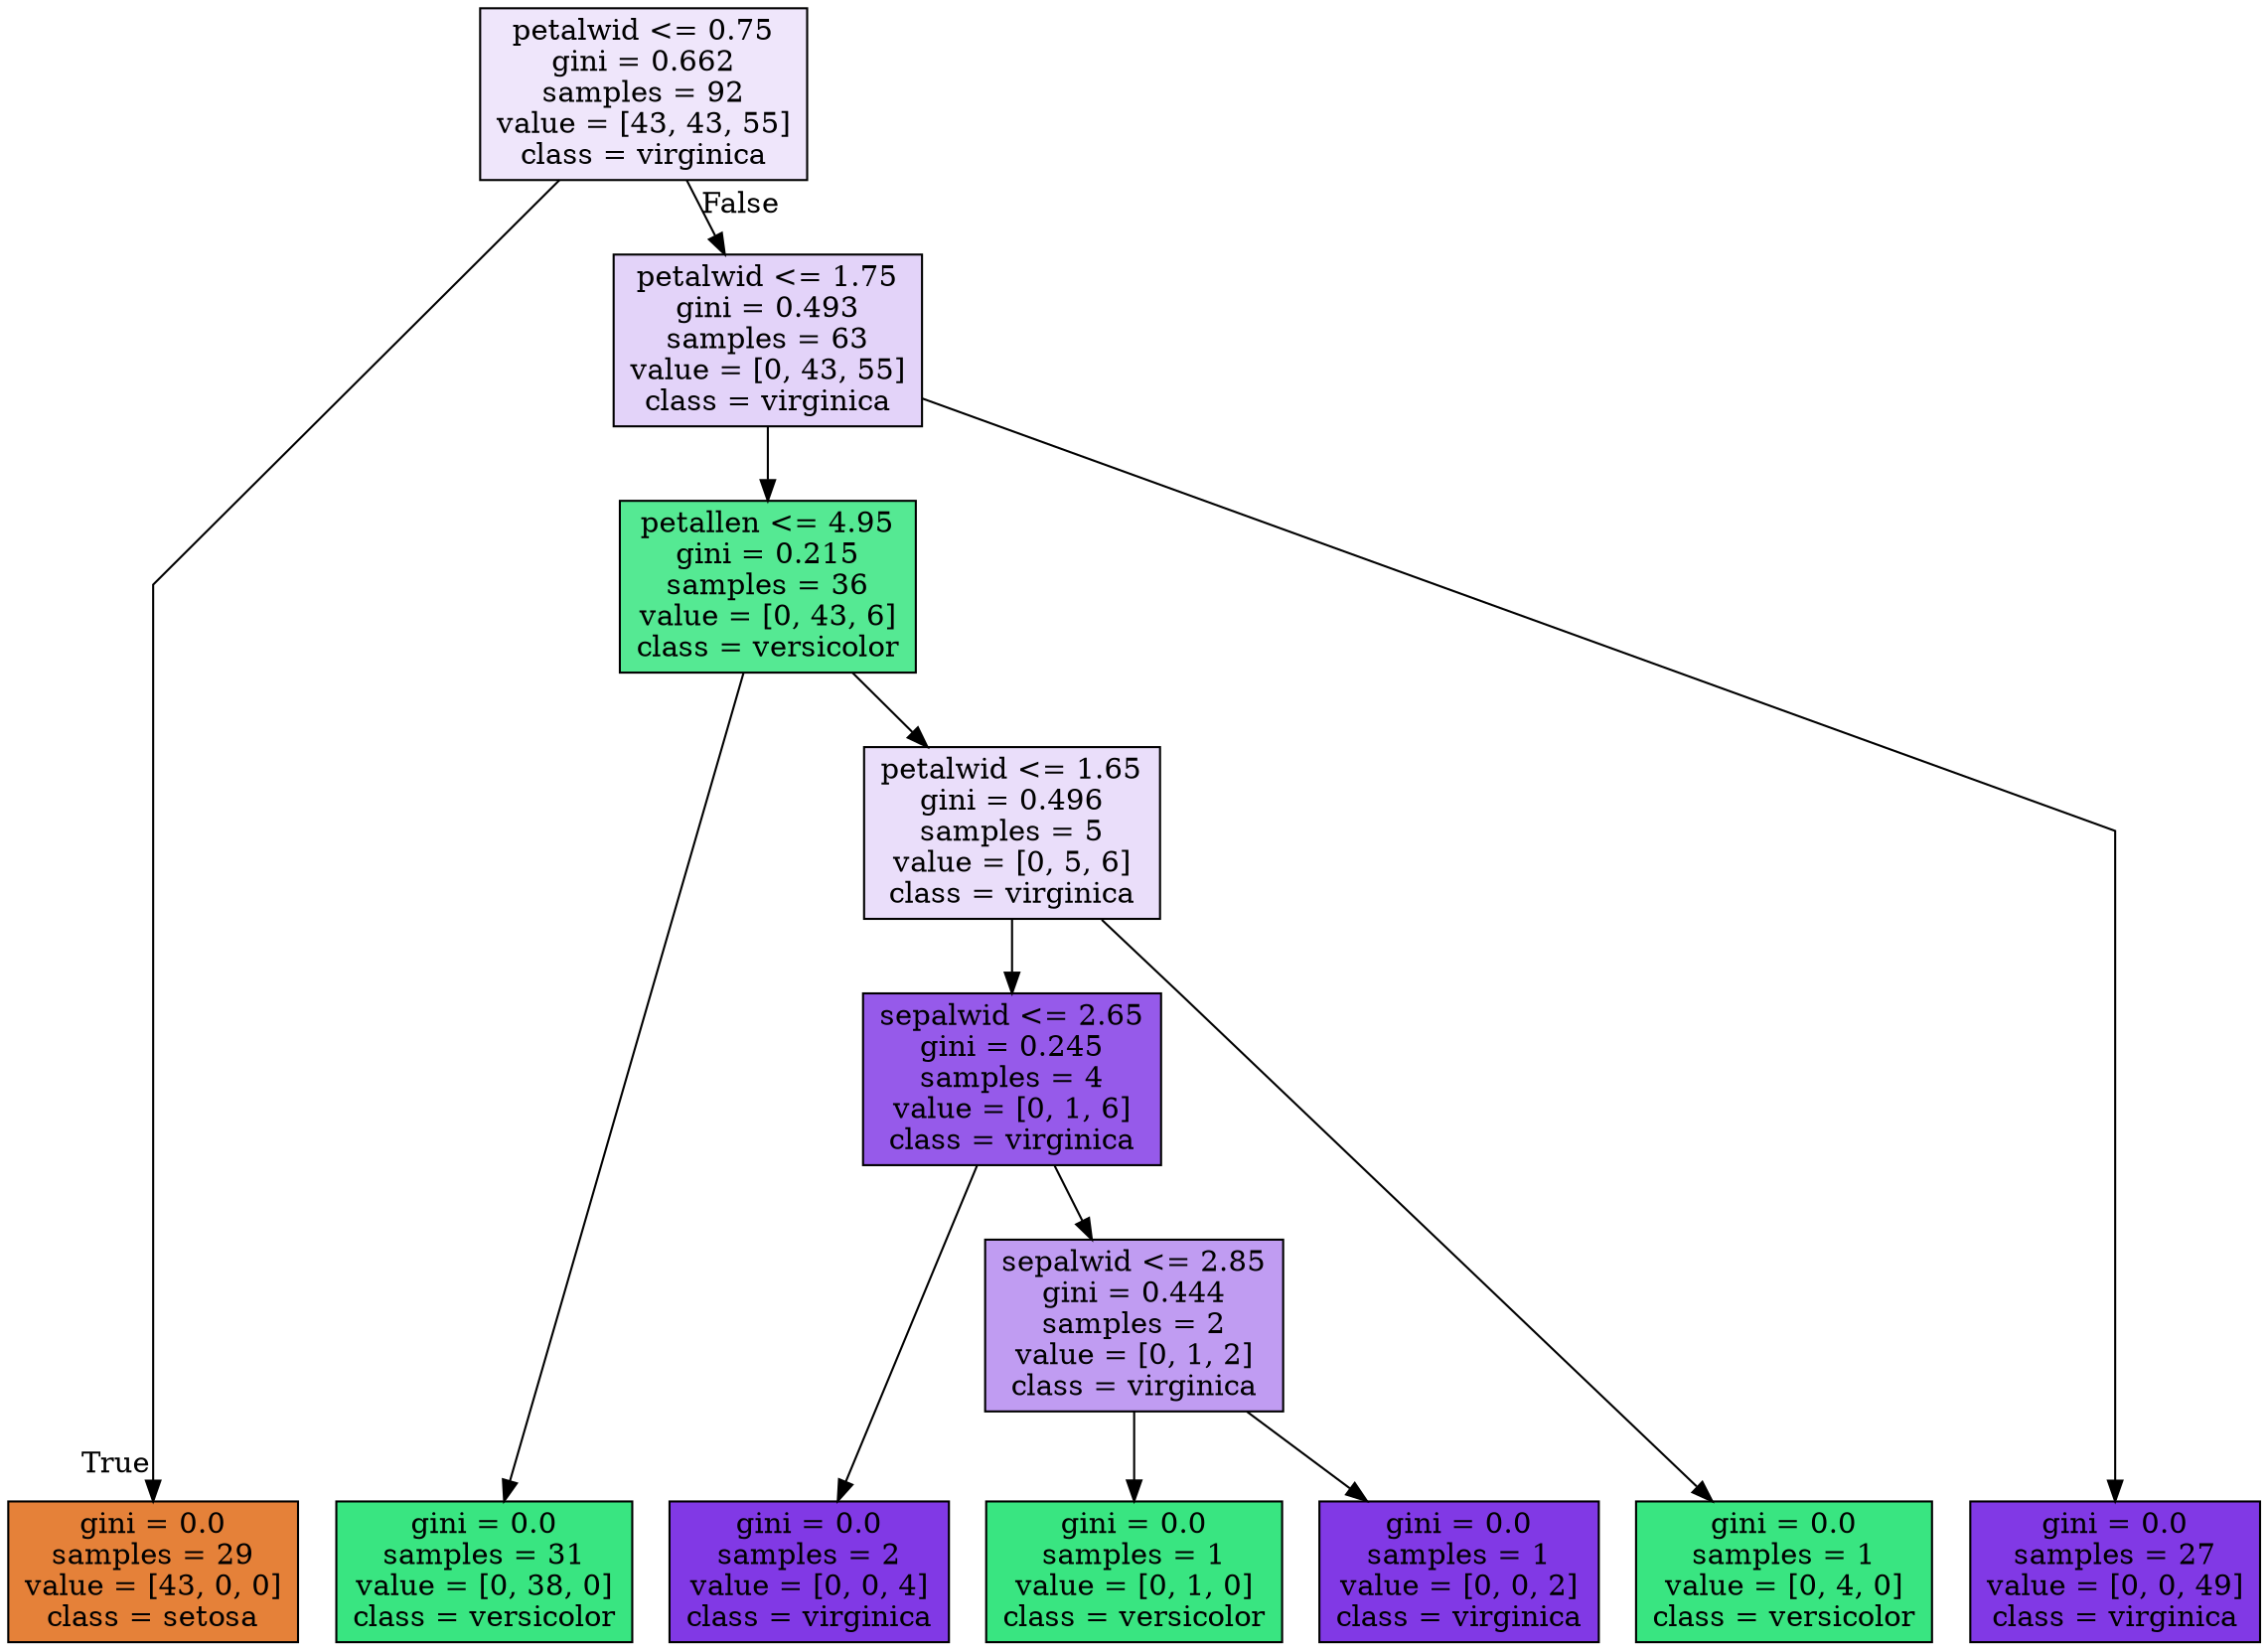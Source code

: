 digraph Tree {
node [shape=box, style="filled", color="black"] ;
graph [ranksep=equally, splines=polyline] ;
0 [label="petalwid <= 0.75\ngini = 0.662\nsamples = 92\nvalue = [43, 43, 55]\nclass = virginica", fillcolor="#8139e51f"] ;
1 [label="gini = 0.0\nsamples = 29\nvalue = [43, 0, 0]\nclass = setosa", fillcolor="#e58139ff"] ;
0 -> 1 [labeldistance=2.5, labelangle=45, headlabel="True"] ;
2 [label="petalwid <= 1.75\ngini = 0.493\nsamples = 63\nvalue = [0, 43, 55]\nclass = virginica", fillcolor="#8139e538"] ;
0 -> 2 [labeldistance=2.5, labelangle=-45, headlabel="False"] ;
3 [label="petallen <= 4.95\ngini = 0.215\nsamples = 36\nvalue = [0, 43, 6]\nclass = versicolor", fillcolor="#39e581db"] ;
2 -> 3 ;
4 [label="gini = 0.0\nsamples = 31\nvalue = [0, 38, 0]\nclass = versicolor", fillcolor="#39e581ff"] ;
3 -> 4 ;
5 [label="petalwid <= 1.65\ngini = 0.496\nsamples = 5\nvalue = [0, 5, 6]\nclass = virginica", fillcolor="#8139e52a"] ;
3 -> 5 ;
6 [label="sepalwid <= 2.65\ngini = 0.245\nsamples = 4\nvalue = [0, 1, 6]\nclass = virginica", fillcolor="#8139e5d4"] ;
5 -> 6 ;
7 [label="gini = 0.0\nsamples = 2\nvalue = [0, 0, 4]\nclass = virginica", fillcolor="#8139e5ff"] ;
6 -> 7 ;
8 [label="sepalwid <= 2.85\ngini = 0.444\nsamples = 2\nvalue = [0, 1, 2]\nclass = virginica", fillcolor="#8139e57f"] ;
6 -> 8 ;
9 [label="gini = 0.0\nsamples = 1\nvalue = [0, 1, 0]\nclass = versicolor", fillcolor="#39e581ff"] ;
8 -> 9 ;
10 [label="gini = 0.0\nsamples = 1\nvalue = [0, 0, 2]\nclass = virginica", fillcolor="#8139e5ff"] ;
8 -> 10 ;
11 [label="gini = 0.0\nsamples = 1\nvalue = [0, 4, 0]\nclass = versicolor", fillcolor="#39e581ff"] ;
5 -> 11 ;
12 [label="gini = 0.0\nsamples = 27\nvalue = [0, 0, 49]\nclass = virginica", fillcolor="#8139e5ff"] ;
2 -> 12 ;
{rank=same ; 0} ;
{rank=same ; 2} ;
{rank=same ; 3} ;
{rank=same ; 5} ;
{rank=same ; 6} ;
{rank=same ; 8} ;
{rank=same ; 1; 4; 7; 9; 10; 11; 12} ;
}